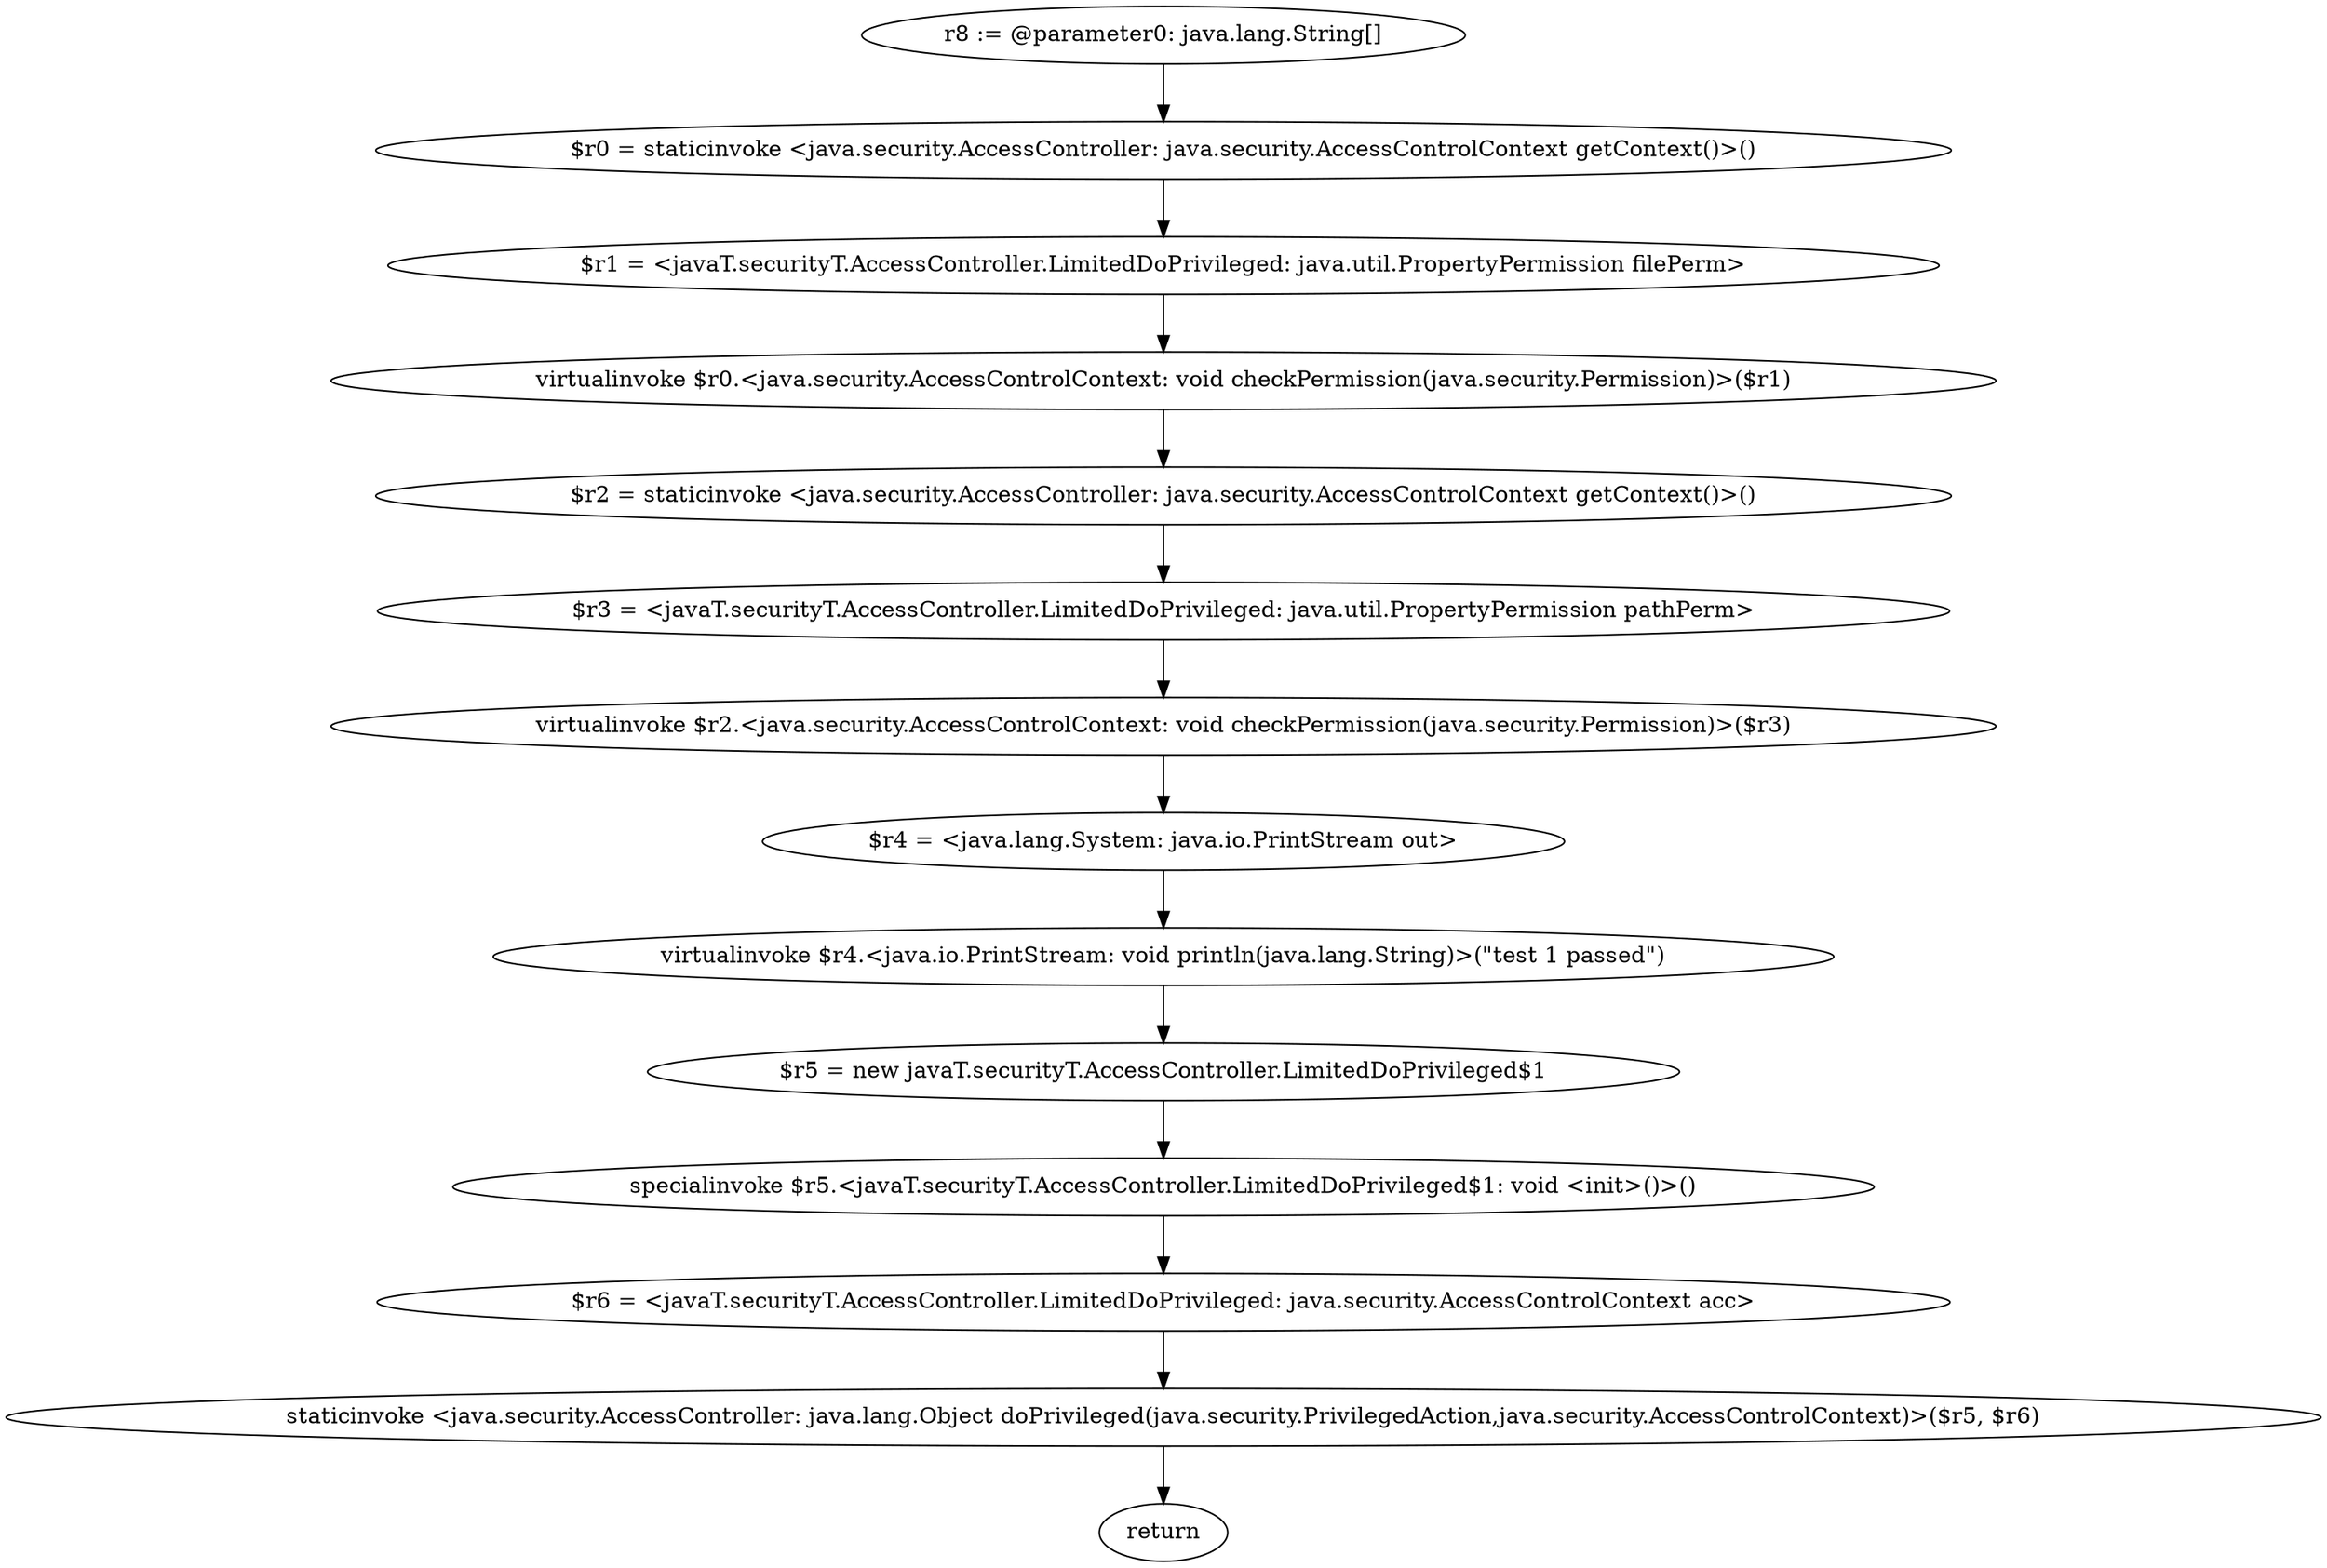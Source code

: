 digraph "unitGraph" {
    "r8 := @parameter0: java.lang.String[]"
    "$r0 = staticinvoke <java.security.AccessController: java.security.AccessControlContext getContext()>()"
    "$r1 = <javaT.securityT.AccessController.LimitedDoPrivileged: java.util.PropertyPermission filePerm>"
    "virtualinvoke $r0.<java.security.AccessControlContext: void checkPermission(java.security.Permission)>($r1)"
    "$r2 = staticinvoke <java.security.AccessController: java.security.AccessControlContext getContext()>()"
    "$r3 = <javaT.securityT.AccessController.LimitedDoPrivileged: java.util.PropertyPermission pathPerm>"
    "virtualinvoke $r2.<java.security.AccessControlContext: void checkPermission(java.security.Permission)>($r3)"
    "$r4 = <java.lang.System: java.io.PrintStream out>"
    "virtualinvoke $r4.<java.io.PrintStream: void println(java.lang.String)>(\"test 1 passed\")"
    "$r5 = new javaT.securityT.AccessController.LimitedDoPrivileged$1"
    "specialinvoke $r5.<javaT.securityT.AccessController.LimitedDoPrivileged$1: void <init>()>()"
    "$r6 = <javaT.securityT.AccessController.LimitedDoPrivileged: java.security.AccessControlContext acc>"
    "staticinvoke <java.security.AccessController: java.lang.Object doPrivileged(java.security.PrivilegedAction,java.security.AccessControlContext)>($r5, $r6)"
    "return"
    "r8 := @parameter0: java.lang.String[]"->"$r0 = staticinvoke <java.security.AccessController: java.security.AccessControlContext getContext()>()";
    "$r0 = staticinvoke <java.security.AccessController: java.security.AccessControlContext getContext()>()"->"$r1 = <javaT.securityT.AccessController.LimitedDoPrivileged: java.util.PropertyPermission filePerm>";
    "$r1 = <javaT.securityT.AccessController.LimitedDoPrivileged: java.util.PropertyPermission filePerm>"->"virtualinvoke $r0.<java.security.AccessControlContext: void checkPermission(java.security.Permission)>($r1)";
    "virtualinvoke $r0.<java.security.AccessControlContext: void checkPermission(java.security.Permission)>($r1)"->"$r2 = staticinvoke <java.security.AccessController: java.security.AccessControlContext getContext()>()";
    "$r2 = staticinvoke <java.security.AccessController: java.security.AccessControlContext getContext()>()"->"$r3 = <javaT.securityT.AccessController.LimitedDoPrivileged: java.util.PropertyPermission pathPerm>";
    "$r3 = <javaT.securityT.AccessController.LimitedDoPrivileged: java.util.PropertyPermission pathPerm>"->"virtualinvoke $r2.<java.security.AccessControlContext: void checkPermission(java.security.Permission)>($r3)";
    "virtualinvoke $r2.<java.security.AccessControlContext: void checkPermission(java.security.Permission)>($r3)"->"$r4 = <java.lang.System: java.io.PrintStream out>";
    "$r4 = <java.lang.System: java.io.PrintStream out>"->"virtualinvoke $r4.<java.io.PrintStream: void println(java.lang.String)>(\"test 1 passed\")";
    "virtualinvoke $r4.<java.io.PrintStream: void println(java.lang.String)>(\"test 1 passed\")"->"$r5 = new javaT.securityT.AccessController.LimitedDoPrivileged$1";
    "$r5 = new javaT.securityT.AccessController.LimitedDoPrivileged$1"->"specialinvoke $r5.<javaT.securityT.AccessController.LimitedDoPrivileged$1: void <init>()>()";
    "specialinvoke $r5.<javaT.securityT.AccessController.LimitedDoPrivileged$1: void <init>()>()"->"$r6 = <javaT.securityT.AccessController.LimitedDoPrivileged: java.security.AccessControlContext acc>";
    "$r6 = <javaT.securityT.AccessController.LimitedDoPrivileged: java.security.AccessControlContext acc>"->"staticinvoke <java.security.AccessController: java.lang.Object doPrivileged(java.security.PrivilegedAction,java.security.AccessControlContext)>($r5, $r6)";
    "staticinvoke <java.security.AccessController: java.lang.Object doPrivileged(java.security.PrivilegedAction,java.security.AccessControlContext)>($r5, $r6)"->"return";
}
